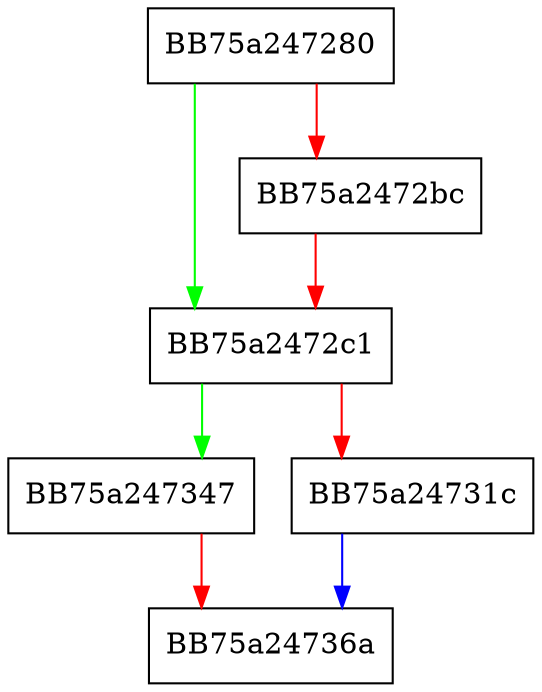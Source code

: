 digraph i21_fopen {
  node [shape="box"];
  graph [splines=ortho];
  BB75a247280 -> BB75a2472c1 [color="green"];
  BB75a247280 -> BB75a2472bc [color="red"];
  BB75a2472bc -> BB75a2472c1 [color="red"];
  BB75a2472c1 -> BB75a247347 [color="green"];
  BB75a2472c1 -> BB75a24731c [color="red"];
  BB75a24731c -> BB75a24736a [color="blue"];
  BB75a247347 -> BB75a24736a [color="red"];
}